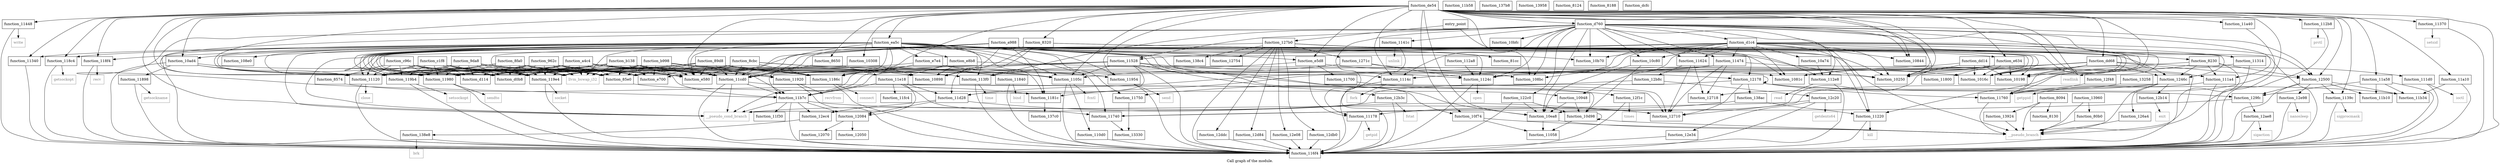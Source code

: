 digraph "Call graph of the module." {
  label="Call graph of the module.";
  node [shape=record];

  Node_function_113f0 [label="{function_113f0}"];
  Node_function_1141c [label="{function_1141c}"];
  Node_function_e700 [label="{function_e700}"];
  Node_function_10ea8 [label="{function_10ea8}"];
  Node_function_e7e4 [label="{function_e7e4}"];
  Node_function_112b8 [label="{function_112b8}"];
  Node_function_11954 [label="{function_11954}"];
  Node_function_10948 [label="{function_10948}"];
  Node_function_11448 [label="{function_11448}"];
  Node_function_11220 [label="{function_11220}"];
  Node_function_11474 [label="{function_11474}"];
  Node_function_11528 [label="{function_11528}"];
  Node_function_10f74 [label="{function_10f74}"];
  Node_function_11624 [label="{function_11624}"];
  Node_function_11058 [label="{function_11058}"];
  Node_function_112e8 [label="{function_112e8}"];
  Node_function_10c80 [label="{function_10c80}"];
  Node_function_e5d8 [label="{function_e5d8}"];
  Node_function_10d98 [label="{function_10d98}"];
  Node_function_e634 [label="{function_e634}"];
  Node_function_e580 [label="{function_e580}"];
  Node_function_118c4 [label="{function_118c4}"];
  Node_function_116f4 [label="{function_116f4}"];
  Node_function_e8b8 [label="{function_e8b8}"];
  Node_function_ea5c [label="{function_ea5c}"];
  Node_function_10a74 [label="{function_10a74}"];
  Node_function_11700 [label="{function_11700}"];
  Node_function_11740 [label="{function_11740}"];
  Node_function_1105c [label="{function_1105c}"];
  Node_function_110d0 [label="{function_110d0}"];
  Node_function_11750 [label="{function_11750}"];
  Node_function_11314 [label="{function_11314}"];
  Node_function_118f4 [label="{function_118f4}"];
  Node_function_1016c [label="{function_1016c}"];
  Node_function_10198 [label="{function_10198}"];
  Node_function_10250 [label="{function_10250}"];
  Node_function_11760 [label="{function_11760}"];
  Node_function_11120 [label="{function_11120}"];
  Node_function_11800 [label="{function_11800}"];
  Node_function_1114c [label="{function_1114c}"];
  Node_function_1181c [label="{function_1181c}"];
  Node_function_11340 [label="{function_11340}"];
  Node_function_11920 [label="{function_11920}"];
  Node_function_11370 [label="{function_11370}"];
  Node_function_10308 [label="{function_10308}"];
  Node_function_11178 [label="{function_11178}"];
  Node_function_1081c [label="{function_1081c}"];
  Node_function_1139c [label="{function_1139c}"];
  Node_function_10ad4 [label="{function_10ad4}"];
  Node_function_1124c [label="{function_1124c}"];
  Node_function_111a4 [label="{function_111a4}"];
  Node_function_11898 [label="{function_11898}"];
  Node_function_10844 [label="{function_10844}"];
  Node_function_10898 [label="{function_10898}"];
  Node_function_10b70 [label="{function_10b70}"];
  Node_function_11840 [label="{function_11840}"];
  Node_function_112a8 [label="{function_112a8}"];
  Node_function_1186c [label="{function_1186c}"];
  Node_function_111d0 [label="{function_111d0}"];
  Node_function_108bc [label="{function_108bc}"];
  Node_function_108e0 [label="{function_108e0}"];
  Node_function_11980 [label="{function_11980}"];
  Node_function_10bfc [label="{function_10bfc}"];
  Node_function_11a10 [label="{function_11a10}"];
  Node_function_11a40 [label="{function_11a40}"];
  Node_function_11a58 [label="{function_11a58}"];
  Node_function_11b10 [label="{function_11b10}"];
  Node_function_11b34 [label="{function_11b34}"];
  Node_function_11b58 [label="{function_11b58}"];
  Node_function_11b7c [label="{function_11b7c}"];
  Node_function_12db0 [label="{function_12db0}"];
  Node_function_119b4 [label="{function_119b4}"];
  Node_function_119e4 [label="{function_119e4}"];
  Node_unlink [color="gray50", fontcolor="gray50", label="{unlink}"];
  Node_write [color="gray50", fontcolor="gray50", label="{write}"];
  Node_bind [color="gray50", fontcolor="gray50", label="{bind}"];
  Node_connect [color="gray50", fontcolor="gray50", label="{connect}"];
  Node_getsockname [color="gray50", fontcolor="gray50", label="{getsockname}"];
  Node_getsockopt [color="gray50", fontcolor="gray50", label="{getsockopt}"];
  Node_recv [color="gray50", fontcolor="gray50", label="{recv}"];
  Node_recvfrom [color="gray50", fontcolor="gray50", label="{recvfrom}"];
  Node_send [color="gray50", fontcolor="gray50", label="{send}"];
  Node_sendto [color="gray50", fontcolor="gray50", label="{sendto}"];
  Node_setsockopt [color="gray50", fontcolor="gray50", label="{setsockopt}"];
  Node_socket [color="gray50", fontcolor="gray50", label="{socket}"];
  Node_sigaction [color="gray50", fontcolor="gray50", label="{sigaction}"];
  Node_exit [color="gray50", fontcolor="gray50", label="{exit}"];
  Node_fstat [color="gray50", fontcolor="gray50", label="{fstat}"];
  Node_getdents64 [color="gray50", fontcolor="gray50", label="{getdents64}"];
  Node_nanosleep [color="gray50", fontcolor="gray50", label="{nanosleep}"];
  Node_times [color="gray50", fontcolor="gray50", label="{times}"];
  Node_brk [color="gray50", fontcolor="gray50", label="{brk}"];
  Node_llvm_bswap_i32 [color="gray50", fontcolor="gray50", label="{llvm_bswap_i32}"];
  Node_function_127b0 [label="{function_127b0}"];
  Node_function_129fc [label="{function_129fc}"];
  Node_function_12ae8 [label="{function_12ae8}"];
  Node_function_12b14 [label="{function_12b14}"];
  Node_function_12b3c [label="{function_12b3c}"];
  Node_function_12b8c [label="{function_12b8c}"];
  Node_function_12c20 [label="{function_12c20}"];
  Node_function_12ddc [label="{function_12ddc}"];
  Node_function_12e08 [label="{function_12e08}"];
  Node_function_12e34 [label="{function_12e34}"];
  Node_function_12e98 [label="{function_12e98}"];
  Node_function_12ec4 [label="{function_12ec4}"];
  Node_function_12f1c [label="{function_12f1c}"];
  Node_function_12f48 [label="{function_12f48}"];
  Node_function_13258 [label="{function_13258}"];
  Node_function_13330 [label="{function_13330}"];
  Node_function_137b8 [label="{function_137b8}"];
  Node_function_137c0 [label="{function_137c0}"];
  Node_function_138ac [label="{function_138ac}"];
  Node_function_138c4 [label="{function_138c4}"];
  Node_function_138e8 [label="{function_138e8}"];
  Node_function_13924 [label="{function_13924}"];
  Node_function_13958 [label="{function_13958}"];
  Node_function_13960 [label="{function_13960}"];
  Node_fcntl [color="gray50", fontcolor="gray50", label="{fcntl}"];
  Node_close [color="gray50", fontcolor="gray50", label="{close}"];
  Node_fork [color="gray50", fontcolor="gray50", label="{fork}"];
  Node_getpid [color="gray50", fontcolor="gray50", label="{getpid}"];
  Node_getppid [color="gray50", fontcolor="gray50", label="{getppid}"];
  Node_ioctl [color="gray50", fontcolor="gray50", label="{ioctl}"];
  Node_kill [color="gray50", fontcolor="gray50", label="{kill}"];
  Node_open [color="gray50", fontcolor="gray50", label="{open}"];
  Node_prctl [color="gray50", fontcolor="gray50", label="{prctl}"];
  Node_read [color="gray50", fontcolor="gray50", label="{read}"];
  Node_readlink [color="gray50", fontcolor="gray50", label="{readlink}"];
  Node_setsid [color="gray50", fontcolor="gray50", label="{setsid}"];
  Node_sigprocmask [color="gray50", fontcolor="gray50", label="{sigprocmask}"];
  Node_time [color="gray50", fontcolor="gray50", label="{time}"];
  Node_function_11cd0 [label="{function_11cd0}"];
  Node_function_11d28 [label="{function_11d28}"];
  Node_function_11e18 [label="{function_11e18}"];
  Node_function_11f30 [label="{function_11f30}"];
  Node_function_11fc4 [label="{function_11fc4}"];
  Node_function_12050 [label="{function_12050}"];
  Node_function_12070 [label="{function_12070}"];
  Node_function_12084 [label="{function_12084}"];
  Node_function_12178 [label="{function_12178}"];
  Node_function_122c0 [label="{function_122c0}"];
  Node_function_1246c [label="{function_1246c}"];
  Node_function_12500 [label="{function_12500}"];
  Node_function_126a4 [label="{function_126a4}"];
  Node_function_12710 [label="{function_12710}"];
  Node_function_12d84 [label="{function_12d84}"];
  Node_function_12718 [label="{function_12718}"];
  Node_function_1271c [label="{function_1271c}"];
  Node_function_12754 [label="{function_12754}"];
  Node___pseudo_branch [color="gray50", fontcolor="gray50", label="{__pseudo_branch}"];
  Node___pseudo_cond_branch [color="gray50", fontcolor="gray50", label="{__pseudo_cond_branch}"];
  Node_function_8094 [label="{function_8094}"];
  Node_function_80b0 [label="{function_80b0}"];
  Node_function_8124 [label="{function_8124}"];
  Node_function_8130 [label="{function_8130}"];
  Node_function_8188 [label="{function_8188}"];
  Node_entry_point [label="{entry_point}"];
  Node_function_81cc [label="{function_81cc}"];
  Node_function_8230 [label="{function_8230}"];
  Node_function_8320 [label="{function_8320}"];
  Node_function_8574 [label="{function_8574}"];
  Node_function_85e0 [label="{function_85e0}"];
  Node_function_8650 [label="{function_8650}"];
  Node_function_89d8 [label="{function_89d8}"];
  Node_function_8cbc [label="{function_8cbc}"];
  Node_function_8fa0 [label="{function_8fa0}"];
  Node_function_962c [label="{function_962c}"];
  Node_function_9da8 [label="{function_9da8}"];
  Node_function_a4c4 [label="{function_a4c4}"];
  Node_function_a988 [label="{function_a988}"];
  Node_function_b138 [label="{function_b138}"];
  Node_function_b998 [label="{function_b998}"];
  Node_function_c1f8 [label="{function_c1f8}"];
  Node_function_c96c [label="{function_c96c}"];
  Node_function_d0b8 [label="{function_d0b8}"];
  Node_function_d114 [label="{function_d114}"];
  Node_function_d1c4 [label="{function_d1c4}"];
  Node_function_d760 [label="{function_d760}"];
  Node_function_dcfc [label="{function_dcfc}"];
  Node_function_dd14 [label="{function_dd14}"];
  Node_function_dd68 [label="{function_dd68}"];
  Node_function_de54 [label="{function_de54}"];
  Node_function_113f0 -> Node_function_116f4;
  Node_function_113f0 -> Node_time;
  Node_function_1141c -> Node_function_116f4;
  Node_function_1141c -> Node_unlink;
  Node_function_10ea8 -> Node_function_11058;
  Node_function_10ea8 -> Node___pseudo_branch;
  Node_function_e7e4 -> Node_function_1105c;
  Node_function_e7e4 -> Node_function_1186c;
  Node_function_e7e4 -> Node_function_108bc;
  Node_function_e7e4 -> Node_function_119e4;
  Node_function_e7e4 -> Node___pseudo_cond_branch;
  Node_function_112b8 -> Node_function_116f4;
  Node_function_112b8 -> Node_prctl;
  Node_function_11954 -> Node_function_116f4;
  Node_function_11954 -> Node_send;
  Node_function_10948 -> Node_function_10ea8;
  Node_function_10948 -> Node_function_10d98;
  Node_function_11448 -> Node_function_116f4;
  Node_function_11448 -> Node_write;
  Node_function_11220 -> Node_function_116f4;
  Node_function_11220 -> Node_kill;
  Node_function_11474 -> Node_function_116f4;
  Node_function_11474 -> Node_function_11120;
  Node_function_11474 -> Node_function_11d28;
  Node_function_11474 -> Node_function_12710;
  Node_function_11474 -> Node_function_12718;
  Node_function_11528 -> Node_function_116f4;
  Node_function_11528 -> Node_function_1105c;
  Node_function_11528 -> Node_function_11120;
  Node_function_11528 -> Node_function_1124c;
  Node_function_11528 -> Node_function_11b7c;
  Node_function_11528 -> Node_function_12b3c;
  Node_function_11528 -> Node_function_11cd0;
  Node_function_11528 -> Node_function_11d28;
  Node_function_11528 -> Node_function_12710;
  Node_function_10f74 -> Node_function_11058;
  Node_function_10f74 -> Node___pseudo_branch;
  Node_function_11624 -> Node_function_12b8c;
  Node_function_11624 -> Node_function_12710;
  Node_function_11624 -> Node_function_12718;
  Node_function_112e8 -> Node_function_116f4;
  Node_function_112e8 -> Node_read;
  Node_function_10c80 -> Node_function_10ea8;
  Node_function_10c80 -> Node_function_10d98;
  Node_function_e5d8 -> Node_function_113f0;
  Node_function_e5d8 -> Node_function_11700;
  Node_function_e5d8 -> Node_function_11178;
  Node_function_e5d8 -> Node_function_111a4;
  Node_function_10d98 -> Node_function_11058;
  Node_function_10d98 -> Node_function_10d98;
  Node_function_10d98 -> Node___pseudo_branch;
  Node_function_e634 -> Node_function_10ea8;
  Node_function_e634 -> Node_function_1016c;
  Node_function_e634 -> Node_function_10198;
  Node_function_e634 -> Node_function_10250;
  Node_function_e634 -> Node_function_11800;
  Node_function_e634 -> Node_function_1081c;
  Node_function_118c4 -> Node_function_116f4;
  Node_function_118c4 -> Node_getsockopt;
  Node_function_e8b8 -> Node_function_1081c;
  Node_function_e8b8 -> Node_function_10898;
  Node_function_e8b8 -> Node_function_11b7c;
  Node_function_e8b8 -> Node_function_11e18;
  Node_function_ea5c -> Node_function_113f0;
  Node_function_ea5c -> Node_function_10ea8;
  Node_function_ea5c -> Node_function_e7e4;
  Node_function_ea5c -> Node_function_11954;
  Node_function_ea5c -> Node_function_10f74;
  Node_function_ea5c -> Node_function_e5d8;
  Node_function_ea5c -> Node_function_e580;
  Node_function_ea5c -> Node_function_118c4;
  Node_function_ea5c -> Node_function_116f4;
  Node_function_ea5c -> Node_function_e8b8;
  Node_function_ea5c -> Node_function_11740;
  Node_function_ea5c -> Node_function_1105c;
  Node_function_ea5c -> Node_function_11750;
  Node_function_ea5c -> Node_function_118f4;
  Node_function_ea5c -> Node_function_1016c;
  Node_function_ea5c -> Node_function_10198;
  Node_function_ea5c -> Node_function_10250;
  Node_function_ea5c -> Node_function_11120;
  Node_function_ea5c -> Node_function_1114c;
  Node_function_ea5c -> Node_function_1181c;
  Node_function_ea5c -> Node_function_11340;
  Node_function_ea5c -> Node_function_11920;
  Node_function_ea5c -> Node_function_10ad4;
  Node_function_ea5c -> Node_function_1186c;
  Node_function_ea5c -> Node_function_108e0;
  Node_function_ea5c -> Node_function_11980;
  Node_function_ea5c -> Node_function_119b4;
  Node_function_ea5c -> Node_function_119e4;
  Node_function_ea5c -> Node_llvm_bswap_i32;
  Node_function_ea5c -> Node_function_11cd0;
  Node_function_ea5c -> Node_function_1246c;
  Node_function_ea5c -> Node_function_d0b8;
  Node_function_ea5c -> Node_function_d114;
  Node_function_10a74 -> Node_function_112e8;
  Node_function_11700 -> Node_function_12f1c;
  Node_function_11740 -> Node_function_13330;
  Node_function_1105c -> Node_function_116f4;
  Node_function_1105c -> Node_function_110d0;
  Node_function_1105c -> Node_fcntl;
  Node_function_110d0 -> Node_function_116f4;
  Node_function_11750 -> Node_function_13330;
  Node_function_11314 -> Node_function_116f4;
  Node_function_11314 -> Node_readlink;
  Node_function_118f4 -> Node_function_116f4;
  Node_function_118f4 -> Node_recv;
  Node_function_11760 -> Node___pseudo_branch;
  Node_function_11120 -> Node_function_116f4;
  Node_function_11120 -> Node_close;
  Node_function_1114c -> Node_function_116f4;
  Node_function_1114c -> Node_fork;
  Node_function_1181c -> Node_function_137c0;
  Node_function_11340 -> Node_function_116f4;
  Node_function_11920 -> Node_function_116f4;
  Node_function_11920 -> Node_recvfrom;
  Node_function_11370 -> Node_function_116f4;
  Node_function_11370 -> Node_setsid;
  Node_function_10308 -> Node_function_10898;
  Node_function_10308 -> Node_function_11b7c;
  Node_function_11178 -> Node_function_116f4;
  Node_function_11178 -> Node_getpid;
  Node_function_1139c -> Node_function_116f4;
  Node_function_1139c -> Node_sigprocmask;
  Node_function_10ad4 -> Node_function_116f4;
  Node_function_10ad4 -> Node_function_11120;
  Node_function_10ad4 -> Node_function_11898;
  Node_function_10ad4 -> Node_function_1186c;
  Node_function_10ad4 -> Node_function_119e4;
  Node_function_1124c -> Node_function_116f4;
  Node_function_1124c -> Node_open;
  Node_function_111a4 -> Node_function_116f4;
  Node_function_111a4 -> Node_getppid;
  Node_function_11898 -> Node_function_116f4;
  Node_function_11898 -> Node_getsockname;
  Node_function_11840 -> Node_function_116f4;
  Node_function_11840 -> Node_bind;
  Node_function_112a8 -> Node_function_1124c;
  Node_function_1186c -> Node_function_116f4;
  Node_function_1186c -> Node_connect;
  Node_function_111d0 -> Node_function_116f4;
  Node_function_111d0 -> Node_ioctl;
  Node_function_11980 -> Node_function_116f4;
  Node_function_11980 -> Node_sendto;
  Node_function_11a10 -> Node_function_116f4;
  Node_function_11a10 -> Node_function_11b34;
  Node_function_11a40 -> Node_function_11760;
  Node_function_11a58 -> Node_function_116f4;
  Node_function_11a58 -> Node_function_11b10;
  Node_function_11a58 -> Node_function_11b34;
  Node_function_11a58 -> Node_function_129fc;
  Node_function_11b7c -> Node_function_116f4;
  Node_function_11b7c -> Node_function_12ec4;
  Node_function_11b7c -> Node_function_11f30;
  Node_function_11b7c -> Node_function_12084;
  Node_function_11b7c -> Node_function_12710;
  Node_function_11b7c -> Node___pseudo_cond_branch;
  Node_function_12db0 -> Node_function_116f4;
  Node_function_119b4 -> Node_function_116f4;
  Node_function_119b4 -> Node_setsockopt;
  Node_function_119e4 -> Node_function_116f4;
  Node_function_119e4 -> Node_socket;
  Node_function_127b0 -> Node_function_116f4;
  Node_function_127b0 -> Node_function_11760;
  Node_function_127b0 -> Node_function_12db0;
  Node_function_127b0 -> Node_function_12ddc;
  Node_function_127b0 -> Node_function_12e08;
  Node_function_127b0 -> Node_function_138c4;
  Node_function_127b0 -> Node_function_1246c;
  Node_function_127b0 -> Node_function_12d84;
  Node_function_127b0 -> Node_function_1271c;
  Node_function_127b0 -> Node_function_12754;
  Node_function_127b0 -> Node___pseudo_branch;
  Node_function_127b0 -> Node___pseudo_cond_branch;
  Node_function_129fc -> Node_function_11740;
  Node_function_129fc -> Node_function_12ae8;
  Node_function_12ae8 -> Node_function_116f4;
  Node_function_12ae8 -> Node_sigaction;
  Node_function_12b14 -> Node_exit;
  Node_function_12b3c -> Node_function_116f4;
  Node_function_12b3c -> Node_fstat;
  Node_function_12b3c -> Node___pseudo_cond_branch;
  Node_function_12b8c -> Node_function_11750;
  Node_function_12b8c -> Node_function_12c20;
  Node_function_12c20 -> Node_function_116f4;
  Node_function_12c20 -> Node_function_11740;
  Node_function_12c20 -> Node_getdents64;
  Node_function_12c20 -> Node_function_12e34;
  Node_function_12ddc -> Node_function_116f4;
  Node_function_12e08 -> Node_function_116f4;
  Node_function_12e34 -> Node_function_116f4;
  Node_function_12e98 -> Node_function_116f4;
  Node_function_12e98 -> Node_nanosleep;
  Node_function_12ec4 -> Node_function_138e8;
  Node_function_12f1c -> Node_function_116f4;
  Node_function_12f1c -> Node_times;
  Node_function_12f48 -> Node_function_11760;
  Node_function_13258 -> Node_function_11760;
  Node_function_138ac -> Node_function_11220;
  Node_function_138ac -> Node_function_11178;
  Node_function_138e8 -> Node_function_116f4;
  Node_function_138e8 -> Node_brk;
  Node_function_13924 -> Node___pseudo_branch;
  Node_function_13960 -> Node___pseudo_branch;
  Node_function_13960 -> Node_function_80b0;
  Node_function_11cd0 -> Node_function_10d98;
  Node_function_11cd0 -> Node_function_116f4;
  Node_function_11cd0 -> Node_function_11b7c;
  Node_function_11cd0 -> Node___pseudo_cond_branch;
  Node_function_11d28 -> Node_function_12ec4;
  Node_function_11d28 -> Node_function_12084;
  Node_function_11d28 -> Node_function_12710;
  Node_function_11e18 -> Node_function_11740;
  Node_function_11e18 -> Node_function_11b7c;
  Node_function_11e18 -> Node_function_11d28;
  Node_function_11e18 -> Node_function_11fc4;
  Node_function_11e18 -> Node_function_12084;
  Node_function_11e18 -> Node_function_12710;
  Node_function_12084 -> Node_function_12050;
  Node_function_12084 -> Node_function_12070;
  Node_function_12178 -> Node_function_11760;
  Node_function_12178 -> Node_function_11b34;
  Node_function_12178 -> Node_function_129fc;
  Node_function_12178 -> Node_function_138ac;
  Node_function_12178 -> Node_function_12178;
  Node_function_12178 -> Node_function_12710;
  Node_function_12178 -> Node___pseudo_cond_branch;
  Node_function_122c0 -> Node_function_10ea8;
  Node_function_122c0 -> Node_function_10d98;
  Node_function_122c0 -> Node_function_116f4;
  Node_function_1246c -> Node_function_12b14;
  Node_function_1246c -> Node_function_126a4;
  Node_function_1246c -> Node_function_12710;
  Node_function_1246c -> Node_function_12718;
  Node_function_1246c -> Node___pseudo_branch;
  Node_function_12500 -> Node_function_116f4;
  Node_function_12500 -> Node_function_1139c;
  Node_function_12500 -> Node_function_11b10;
  Node_function_12500 -> Node_function_11b34;
  Node_function_12500 -> Node_function_129fc;
  Node_function_12500 -> Node_function_12e98;
  Node_function_126a4 -> Node___pseudo_branch;
  Node_function_12d84 -> Node_function_116f4;
  Node_function_1271c -> Node_function_1105c;
  Node_function_1271c -> Node_function_1124c;
  Node_function_1271c -> Node_function_12178;
  Node_function_8094 -> Node_function_13924;
  Node_function_8094 -> Node___pseudo_branch;
  Node_function_8094 -> Node_function_8130;
  Node_function_80b0 -> Node___pseudo_branch;
  Node_entry_point -> Node_function_127b0;
  Node_entry_point -> Node_function_12178;
  Node_function_8230 -> Node_function_11220;
  Node_function_8230 -> Node_function_1114c;
  Node_function_8230 -> Node_function_111a4;
  Node_function_8230 -> Node_function_1246c;
  Node_function_8230 -> Node_function_12500;
  Node_function_8230 -> Node___pseudo_branch;
  Node_function_8320 -> Node_function_116f4;
  Node_function_8320 -> Node_function_10898;
  Node_function_8320 -> Node_function_11cd0;
  Node_function_8320 -> Node_function_11d28;
  Node_function_8320 -> Node___pseudo_cond_branch;
  Node_function_8320 -> Node_function_8230;
  Node_function_8574 -> Node_function_1181c;
  Node_function_85e0 -> Node_function_10948;
  Node_function_8650 -> Node_function_11cd0;
  Node_function_8650 -> Node_function_11e18;
  Node_function_89d8 -> Node_function_e700;
  Node_function_89d8 -> Node_function_11954;
  Node_function_89d8 -> Node_function_e580;
  Node_function_89d8 -> Node_function_11840;
  Node_function_89d8 -> Node_function_1186c;
  Node_function_89d8 -> Node_function_119e4;
  Node_function_89d8 -> Node_llvm_bswap_i32;
  Node_function_89d8 -> Node_function_11cd0;
  Node_function_89d8 -> Node_function_85e0;
  Node_function_8cbc -> Node_function_e700;
  Node_function_8cbc -> Node_function_11954;
  Node_function_8cbc -> Node_function_e580;
  Node_function_8cbc -> Node_function_11840;
  Node_function_8cbc -> Node_function_1186c;
  Node_function_8cbc -> Node_function_119e4;
  Node_function_8cbc -> Node_llvm_bswap_i32;
  Node_function_8cbc -> Node_function_11cd0;
  Node_function_8cbc -> Node_function_85e0;
  Node_function_8fa0 -> Node_function_e700;
  Node_function_8fa0 -> Node_function_e580;
  Node_function_8fa0 -> Node_function_11120;
  Node_function_8fa0 -> Node_function_11980;
  Node_function_8fa0 -> Node_function_119b4;
  Node_function_8fa0 -> Node_function_119e4;
  Node_function_8fa0 -> Node_llvm_bswap_i32;
  Node_function_8fa0 -> Node_function_11cd0;
  Node_function_8fa0 -> Node_function_85e0;
  Node_function_8fa0 -> Node_function_d0b8;
  Node_function_8fa0 -> Node_function_d114;
  Node_function_962c -> Node_function_e700;
  Node_function_962c -> Node_function_e580;
  Node_function_962c -> Node_function_11120;
  Node_function_962c -> Node_function_10898;
  Node_function_962c -> Node_function_11980;
  Node_function_962c -> Node_function_119b4;
  Node_function_962c -> Node_function_119e4;
  Node_function_962c -> Node_llvm_bswap_i32;
  Node_function_962c -> Node_function_11cd0;
  Node_function_962c -> Node_function_85e0;
  Node_function_962c -> Node_function_d0b8;
  Node_function_962c -> Node_function_d114;
  Node_function_9da8 -> Node_function_e700;
  Node_function_9da8 -> Node_function_e580;
  Node_function_9da8 -> Node_function_11120;
  Node_function_9da8 -> Node_function_11980;
  Node_function_9da8 -> Node_function_119b4;
  Node_function_9da8 -> Node_function_119e4;
  Node_function_9da8 -> Node_llvm_bswap_i32;
  Node_function_9da8 -> Node_function_11cd0;
  Node_function_9da8 -> Node_function_85e0;
  Node_function_9da8 -> Node_function_d0b8;
  Node_function_9da8 -> Node_function_d114;
  Node_function_a4c4 -> Node_function_e580;
  Node_function_a4c4 -> Node_function_1016c;
  Node_function_a4c4 -> Node_function_10250;
  Node_function_a4c4 -> Node_function_11120;
  Node_function_a4c4 -> Node_function_10898;
  Node_function_a4c4 -> Node_function_11980;
  Node_function_a4c4 -> Node_function_119b4;
  Node_function_a4c4 -> Node_function_119e4;
  Node_function_a4c4 -> Node_llvm_bswap_i32;
  Node_function_a4c4 -> Node_function_11cd0;
  Node_function_a4c4 -> Node_function_85e0;
  Node_function_a4c4 -> Node_function_d0b8;
  Node_function_a4c4 -> Node_function_d114;
  Node_function_a988 -> Node_function_112e8;
  Node_function_a988 -> Node_function_e634;
  Node_function_a988 -> Node_function_e580;
  Node_function_a988 -> Node_function_1016c;
  Node_function_a988 -> Node_function_10198;
  Node_function_a988 -> Node_function_10250;
  Node_function_a988 -> Node_function_11120;
  Node_function_a988 -> Node_function_1181c;
  Node_function_a988 -> Node_function_1081c;
  Node_function_a988 -> Node_function_1124c;
  Node_function_a988 -> Node_function_10898;
  Node_function_a988 -> Node_function_10b70;
  Node_function_a988 -> Node_function_11980;
  Node_function_a988 -> Node_function_119b4;
  Node_function_a988 -> Node_function_119e4;
  Node_function_a988 -> Node_function_11cd0;
  Node_function_a988 -> Node_function_81cc;
  Node_function_a988 -> Node_function_85e0;
  Node_function_a988 -> Node_function_d0b8;
  Node_function_a988 -> Node_function_d114;
  Node_function_b138 -> Node_function_113f0;
  Node_function_b138 -> Node_function_e700;
  Node_function_b138 -> Node_function_e580;
  Node_function_b138 -> Node_function_1105c;
  Node_function_b138 -> Node_function_11120;
  Node_function_b138 -> Node_function_11920;
  Node_function_b138 -> Node_function_1186c;
  Node_function_b138 -> Node_function_11980;
  Node_function_b138 -> Node_function_11b7c;
  Node_function_b138 -> Node_function_119b4;
  Node_function_b138 -> Node_function_119e4;
  Node_function_b138 -> Node_llvm_bswap_i32;
  Node_function_b138 -> Node_function_11cd0;
  Node_function_b138 -> Node_function_85e0;
  Node_function_b138 -> Node_function_d0b8;
  Node_function_b138 -> Node_function_d114;
  Node_function_b998 -> Node_function_113f0;
  Node_function_b998 -> Node_function_e700;
  Node_function_b998 -> Node_function_e580;
  Node_function_b998 -> Node_function_1105c;
  Node_function_b998 -> Node_function_11120;
  Node_function_b998 -> Node_function_11920;
  Node_function_b998 -> Node_function_1186c;
  Node_function_b998 -> Node_function_11980;
  Node_function_b998 -> Node_function_11b7c;
  Node_function_b998 -> Node_function_119b4;
  Node_function_b998 -> Node_function_119e4;
  Node_function_b998 -> Node_llvm_bswap_i32;
  Node_function_b998 -> Node_function_11cd0;
  Node_function_b998 -> Node_function_85e0;
  Node_function_b998 -> Node_function_d0b8;
  Node_function_b998 -> Node_function_d114;
  Node_function_c1f8 -> Node_function_e700;
  Node_function_c1f8 -> Node_function_e580;
  Node_function_c1f8 -> Node_function_11120;
  Node_function_c1f8 -> Node_function_11980;
  Node_function_c1f8 -> Node_function_119b4;
  Node_function_c1f8 -> Node_function_119e4;
  Node_function_c1f8 -> Node_llvm_bswap_i32;
  Node_function_c1f8 -> Node_function_11cd0;
  Node_function_c1f8 -> Node_function_8574;
  Node_function_c1f8 -> Node_function_85e0;
  Node_function_c1f8 -> Node_function_d0b8;
  Node_function_c1f8 -> Node_function_d114;
  Node_function_c96c -> Node_function_e580;
  Node_function_c96c -> Node_function_11120;
  Node_function_c96c -> Node_function_11980;
  Node_function_c96c -> Node_function_119b4;
  Node_function_c96c -> Node_function_119e4;
  Node_function_c96c -> Node_llvm_bswap_i32;
  Node_function_c96c -> Node_function_11cd0;
  Node_function_c96c -> Node_function_8574;
  Node_function_c96c -> Node_function_85e0;
  Node_function_c96c -> Node_function_d0b8;
  Node_function_c96c -> Node_function_d114;
  Node_function_d1c4 -> Node_function_10948;
  Node_function_d1c4 -> Node_function_11220;
  Node_function_d1c4 -> Node_function_11474;
  Node_function_d1c4 -> Node_function_11528;
  Node_function_d1c4 -> Node_function_11624;
  Node_function_d1c4 -> Node_function_10c80;
  Node_function_d1c4 -> Node_function_10a74;
  Node_function_d1c4 -> Node_function_11314;
  Node_function_d1c4 -> Node_function_1016c;
  Node_function_d1c4 -> Node_function_10198;
  Node_function_d1c4 -> Node_function_10250;
  Node_function_d1c4 -> Node_function_11760;
  Node_function_d1c4 -> Node_function_11120;
  Node_function_d1c4 -> Node_function_1081c;
  Node_function_d1c4 -> Node_function_1124c;
  Node_function_d1c4 -> Node_function_10844;
  Node_function_d1c4 -> Node_function_10b70;
  Node_function_d1c4 -> Node_function_108bc;
  Node_function_d1c4 -> Node_function_12500;
  Node_function_d760 -> Node_function_113f0;
  Node_function_d760 -> Node_function_1141c;
  Node_function_d760 -> Node_function_10ea8;
  Node_function_d760 -> Node_function_11220;
  Node_function_d760 -> Node_function_11474;
  Node_function_d760 -> Node_function_11528;
  Node_function_d760 -> Node_function_11624;
  Node_function_d760 -> Node_function_112e8;
  Node_function_d760 -> Node_function_10c80;
  Node_function_d760 -> Node_function_11314;
  Node_function_d760 -> Node_function_1016c;
  Node_function_d760 -> Node_function_10198;
  Node_function_d760 -> Node_function_10250;
  Node_function_d760 -> Node_function_11120;
  Node_function_d760 -> Node_function_1114c;
  Node_function_d760 -> Node_function_11178;
  Node_function_d760 -> Node_function_1124c;
  Node_function_d760 -> Node_function_111a4;
  Node_function_d760 -> Node_function_10844;
  Node_function_d760 -> Node_function_10b70;
  Node_function_d760 -> Node_function_108bc;
  Node_function_d760 -> Node_function_10bfc;
  Node_function_d760 -> Node_function_11b7c;
  Node_function_d760 -> Node_function_122c0;
  Node_function_d760 -> Node_function_12500;
  Node_function_d760 -> Node_function_d1c4;
  Node_function_dd14 -> Node_function_1016c;
  Node_function_dd14 -> Node_function_10198;
  Node_function_dd14 -> Node_function_10250;
  Node_function_dd14 -> Node_function_1181c;
  Node_function_dd68 -> Node_function_1016c;
  Node_function_dd68 -> Node_function_10198;
  Node_function_dd68 -> Node_function_10250;
  Node_function_dd68 -> Node_function_1114c;
  Node_function_dd68 -> Node_function_1124c;
  Node_function_dd68 -> Node_function_111d0;
  Node_function_dd68 -> Node_function_1246c;
  Node_function_dd68 -> Node_function_12500;
  Node_function_de54 -> Node_function_10ea8;
  Node_function_de54 -> Node_function_112b8;
  Node_function_de54 -> Node_function_11954;
  Node_function_de54 -> Node_function_11448;
  Node_function_de54 -> Node_function_10f74;
  Node_function_de54 -> Node_function_e5d8;
  Node_function_de54 -> Node_function_e634;
  Node_function_de54 -> Node_function_e580;
  Node_function_de54 -> Node_function_118c4;
  Node_function_de54 -> Node_function_116f4;
  Node_function_de54 -> Node_function_ea5c;
  Node_function_de54 -> Node_function_1105c;
  Node_function_de54 -> Node_function_118f4;
  Node_function_de54 -> Node_function_1016c;
  Node_function_de54 -> Node_function_10198;
  Node_function_de54 -> Node_function_10250;
  Node_function_de54 -> Node_function_11120;
  Node_function_de54 -> Node_function_1114c;
  Node_function_de54 -> Node_function_11340;
  Node_function_de54 -> Node_function_11370;
  Node_function_de54 -> Node_function_10308;
  Node_function_de54 -> Node_function_1081c;
  Node_function_de54 -> Node_function_1139c;
  Node_function_de54 -> Node_function_10ad4;
  Node_function_de54 -> Node_function_10844;
  Node_function_de54 -> Node_function_1186c;
  Node_function_de54 -> Node_function_108bc;
  Node_function_de54 -> Node_function_11a10;
  Node_function_de54 -> Node_function_11a40;
  Node_function_de54 -> Node_function_11a58;
  Node_function_de54 -> Node_function_119e4;
  Node_function_de54 -> Node_function_12500;
  Node_function_de54 -> Node___pseudo_branch;
  Node_function_de54 -> Node___pseudo_cond_branch;
  Node_function_de54 -> Node_function_8320;
  Node_function_de54 -> Node_function_8650;
  Node_function_de54 -> Node_function_d760;
  Node_function_de54 -> Node_function_dd68;
}
